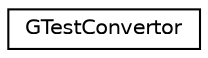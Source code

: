digraph "Graphical Class Hierarchy"
{
 // LATEX_PDF_SIZE
  edge [fontname="Helvetica",fontsize="10",labelfontname="Helvetica",labelfontsize="10"];
  node [fontname="Helvetica",fontsize="10",shape=record];
  rankdir="LR";
  Node0 [label="GTestConvertor",height=0.2,width=0.4,color="black", fillcolor="white", style="filled",URL="$classGTestConvertor.html",tooltip=" "];
}
